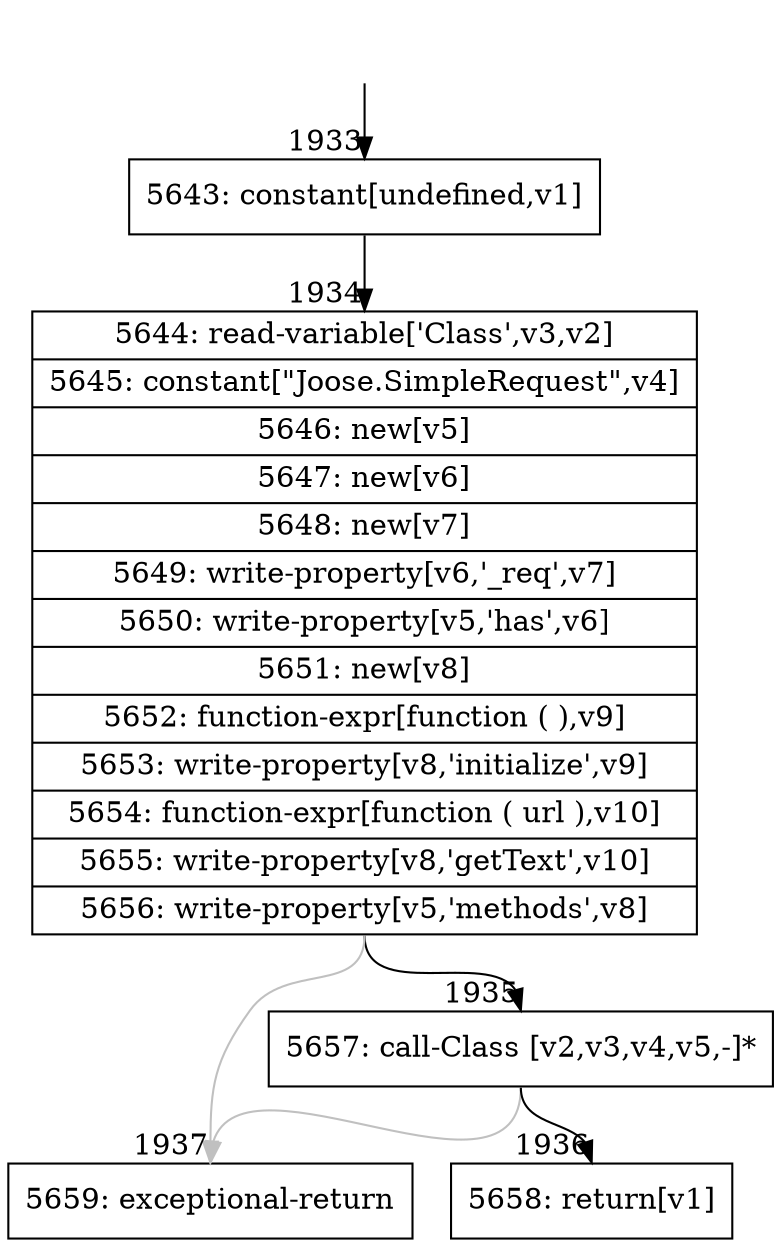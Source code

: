 digraph {
rankdir="TD"
BB_entry220[shape=none,label=""];
BB_entry220 -> BB1933 [tailport=s, headport=n, headlabel="    1933"]
BB1933 [shape=record label="{5643: constant[undefined,v1]}" ] 
BB1933 -> BB1934 [tailport=s, headport=n, headlabel="      1934"]
BB1934 [shape=record label="{5644: read-variable['Class',v3,v2]|5645: constant[\"Joose.SimpleRequest\",v4]|5646: new[v5]|5647: new[v6]|5648: new[v7]|5649: write-property[v6,'_req',v7]|5650: write-property[v5,'has',v6]|5651: new[v8]|5652: function-expr[function ( ),v9]|5653: write-property[v8,'initialize',v9]|5654: function-expr[function ( url ),v10]|5655: write-property[v8,'getText',v10]|5656: write-property[v5,'methods',v8]}" ] 
BB1934 -> BB1935 [tailport=s, headport=n, headlabel="      1935"]
BB1934 -> BB1937 [tailport=s, headport=n, color=gray, headlabel="      1937"]
BB1935 [shape=record label="{5657: call-Class [v2,v3,v4,v5,-]*}" ] 
BB1935 -> BB1936 [tailport=s, headport=n, headlabel="      1936"]
BB1935 -> BB1937 [tailport=s, headport=n, color=gray]
BB1936 [shape=record label="{5658: return[v1]}" ] 
BB1937 [shape=record label="{5659: exceptional-return}" ] 
//#$~ 2222
}
